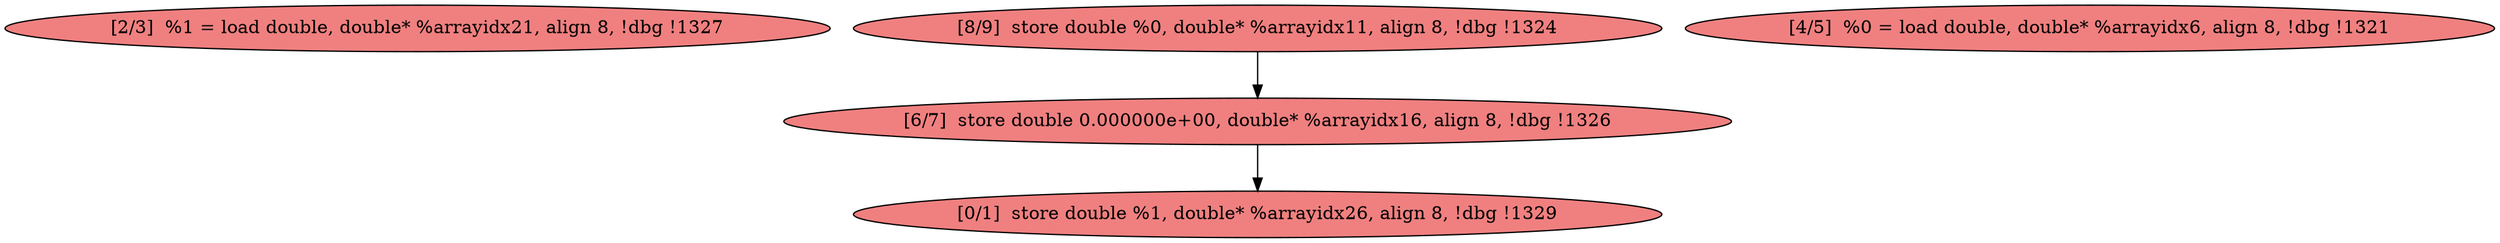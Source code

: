 
digraph G {


node14 [fillcolor=lightcoral,label="[2/3]  %1 = load double, double* %arrayidx21, align 8, !dbg !1327",shape=ellipse,style=filled ]
node13 [fillcolor=lightcoral,label="[0/1]  store double %1, double* %arrayidx26, align 8, !dbg !1329",shape=ellipse,style=filled ]
node12 [fillcolor=lightcoral,label="[4/5]  %0 = load double, double* %arrayidx6, align 8, !dbg !1321",shape=ellipse,style=filled ]
node10 [fillcolor=lightcoral,label="[6/7]  store double 0.000000e+00, double* %arrayidx16, align 8, !dbg !1326",shape=ellipse,style=filled ]
node11 [fillcolor=lightcoral,label="[8/9]  store double %0, double* %arrayidx11, align 8, !dbg !1324",shape=ellipse,style=filled ]

node11->node10 [ ]
node10->node13 [ ]


}
